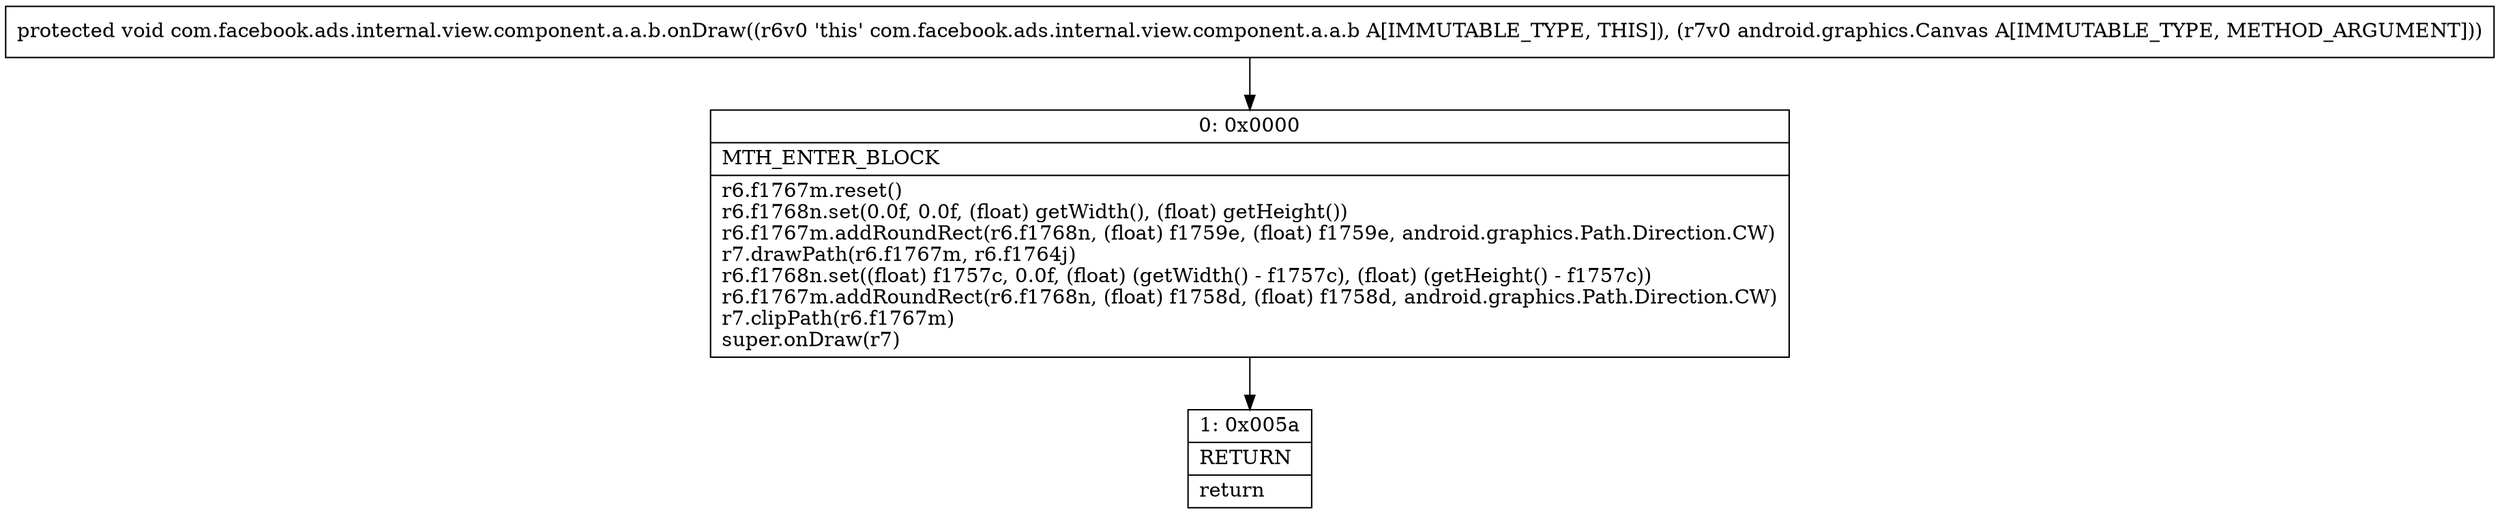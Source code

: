 digraph "CFG forcom.facebook.ads.internal.view.component.a.a.b.onDraw(Landroid\/graphics\/Canvas;)V" {
Node_0 [shape=record,label="{0\:\ 0x0000|MTH_ENTER_BLOCK\l|r6.f1767m.reset()\lr6.f1768n.set(0.0f, 0.0f, (float) getWidth(), (float) getHeight())\lr6.f1767m.addRoundRect(r6.f1768n, (float) f1759e, (float) f1759e, android.graphics.Path.Direction.CW)\lr7.drawPath(r6.f1767m, r6.f1764j)\lr6.f1768n.set((float) f1757c, 0.0f, (float) (getWidth() \- f1757c), (float) (getHeight() \- f1757c))\lr6.f1767m.addRoundRect(r6.f1768n, (float) f1758d, (float) f1758d, android.graphics.Path.Direction.CW)\lr7.clipPath(r6.f1767m)\lsuper.onDraw(r7)\l}"];
Node_1 [shape=record,label="{1\:\ 0x005a|RETURN\l|return\l}"];
MethodNode[shape=record,label="{protected void com.facebook.ads.internal.view.component.a.a.b.onDraw((r6v0 'this' com.facebook.ads.internal.view.component.a.a.b A[IMMUTABLE_TYPE, THIS]), (r7v0 android.graphics.Canvas A[IMMUTABLE_TYPE, METHOD_ARGUMENT])) }"];
MethodNode -> Node_0;
Node_0 -> Node_1;
}

